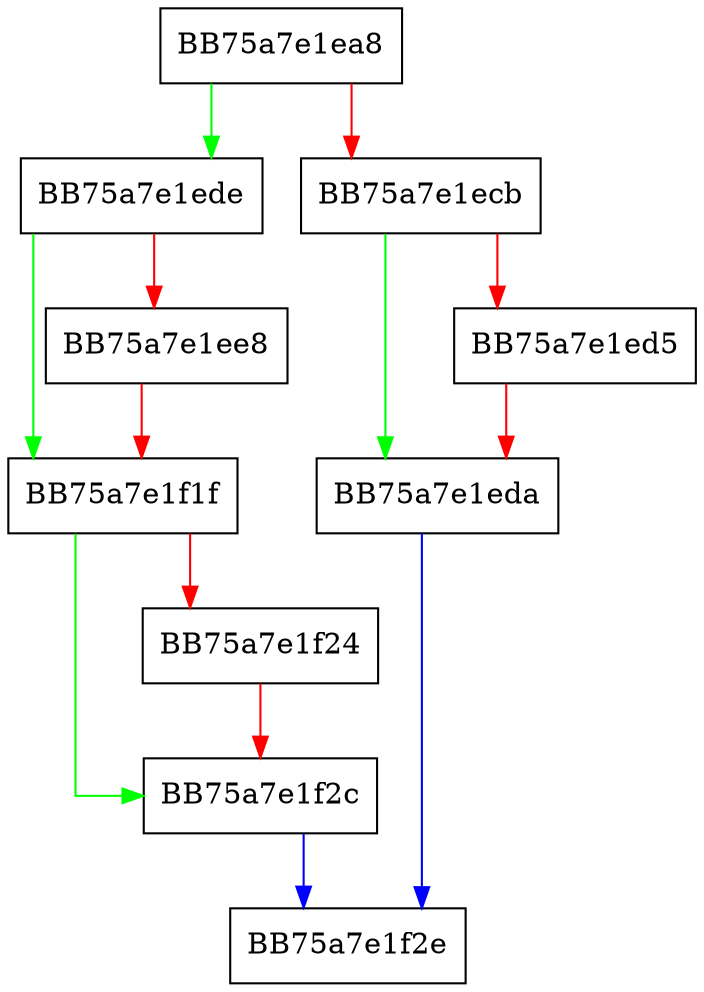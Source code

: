 digraph InsertPathToList {
  node [shape="box"];
  graph [splines=ortho];
  BB75a7e1ea8 -> BB75a7e1ede [color="green"];
  BB75a7e1ea8 -> BB75a7e1ecb [color="red"];
  BB75a7e1ecb -> BB75a7e1eda [color="green"];
  BB75a7e1ecb -> BB75a7e1ed5 [color="red"];
  BB75a7e1ed5 -> BB75a7e1eda [color="red"];
  BB75a7e1eda -> BB75a7e1f2e [color="blue"];
  BB75a7e1ede -> BB75a7e1f1f [color="green"];
  BB75a7e1ede -> BB75a7e1ee8 [color="red"];
  BB75a7e1ee8 -> BB75a7e1f1f [color="red"];
  BB75a7e1f1f -> BB75a7e1f2c [color="green"];
  BB75a7e1f1f -> BB75a7e1f24 [color="red"];
  BB75a7e1f24 -> BB75a7e1f2c [color="red"];
  BB75a7e1f2c -> BB75a7e1f2e [color="blue"];
}
